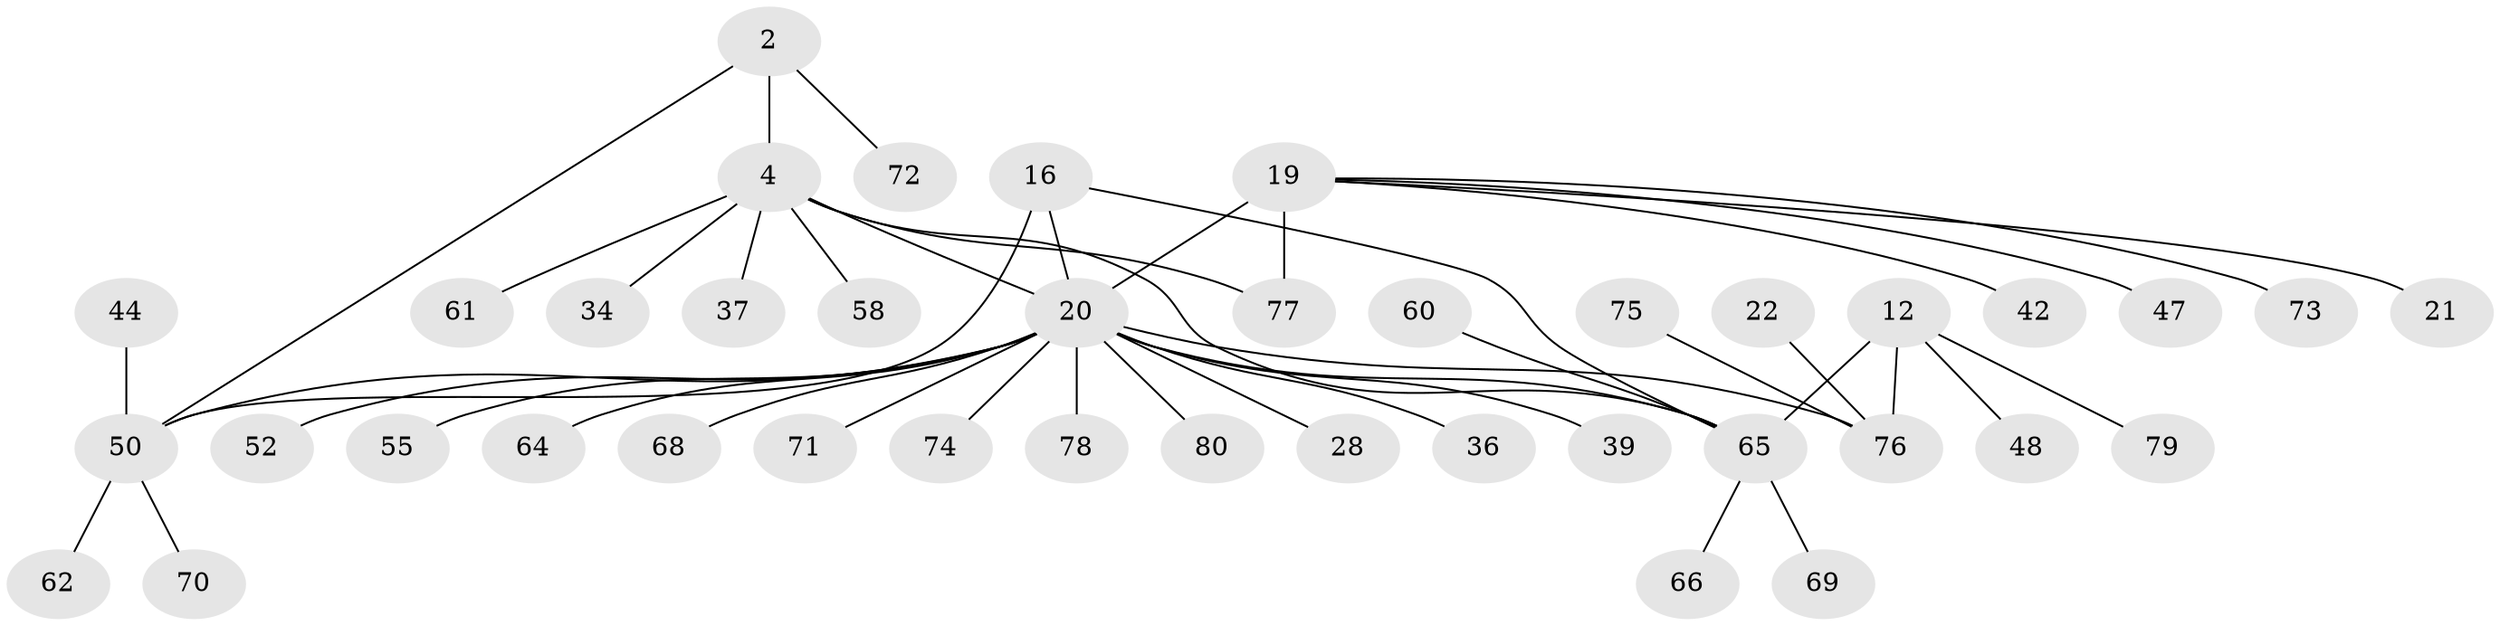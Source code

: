 // original degree distribution, {4: 0.1, 5: 0.0375, 9: 0.0125, 6: 0.0375, 11: 0.0125, 7: 0.0375, 13: 0.0125, 8: 0.025, 1: 0.575, 3: 0.0625, 2: 0.0875}
// Generated by graph-tools (version 1.1) at 2025/55/03/09/25 04:55:31]
// undirected, 40 vertices, 45 edges
graph export_dot {
graph [start="1"]
  node [color=gray90,style=filled];
  2 [super="+1"];
  4 [super="+3"];
  12 [super="+11"];
  16 [super="+13"];
  19 [super="+17"];
  20 [super="+18+8"];
  21;
  22;
  28;
  34;
  36;
  37;
  39;
  42 [super="+33"];
  44;
  47;
  48;
  50 [super="+49+38"];
  52;
  55;
  58 [super="+35"];
  60;
  61;
  62;
  64;
  65 [super="+10+24+25+41+51+54+59"];
  66 [super="+27"];
  68 [super="+46"];
  69;
  70 [super="+40"];
  71;
  72;
  73 [super="+56+53+57+63"];
  74;
  75;
  76 [super="+67+6"];
  77;
  78;
  79;
  80;
  2 -- 4 [weight=4];
  2 -- 72;
  2 -- 50;
  4 -- 20 [weight=2];
  4 -- 34;
  4 -- 61;
  4 -- 77;
  4 -- 37;
  4 -- 58;
  4 -- 65;
  12 -- 79;
  12 -- 48;
  12 -- 76;
  12 -- 65 [weight=4];
  16 -- 20 [weight=2];
  16 -- 65;
  16 -- 50 [weight=4];
  19 -- 20 [weight=4];
  19 -- 21;
  19 -- 47;
  19 -- 77;
  19 -- 73;
  19 -- 42;
  20 -- 55;
  20 -- 74;
  20 -- 39;
  20 -- 28 [weight=2];
  20 -- 76 [weight=5];
  20 -- 68;
  20 -- 64;
  20 -- 36;
  20 -- 71;
  20 -- 78;
  20 -- 80;
  20 -- 50 [weight=2];
  20 -- 52;
  20 -- 65;
  22 -- 76;
  44 -- 50;
  50 -- 70;
  50 -- 62;
  60 -- 65;
  65 -- 66;
  65 -- 69;
  75 -- 76;
}
